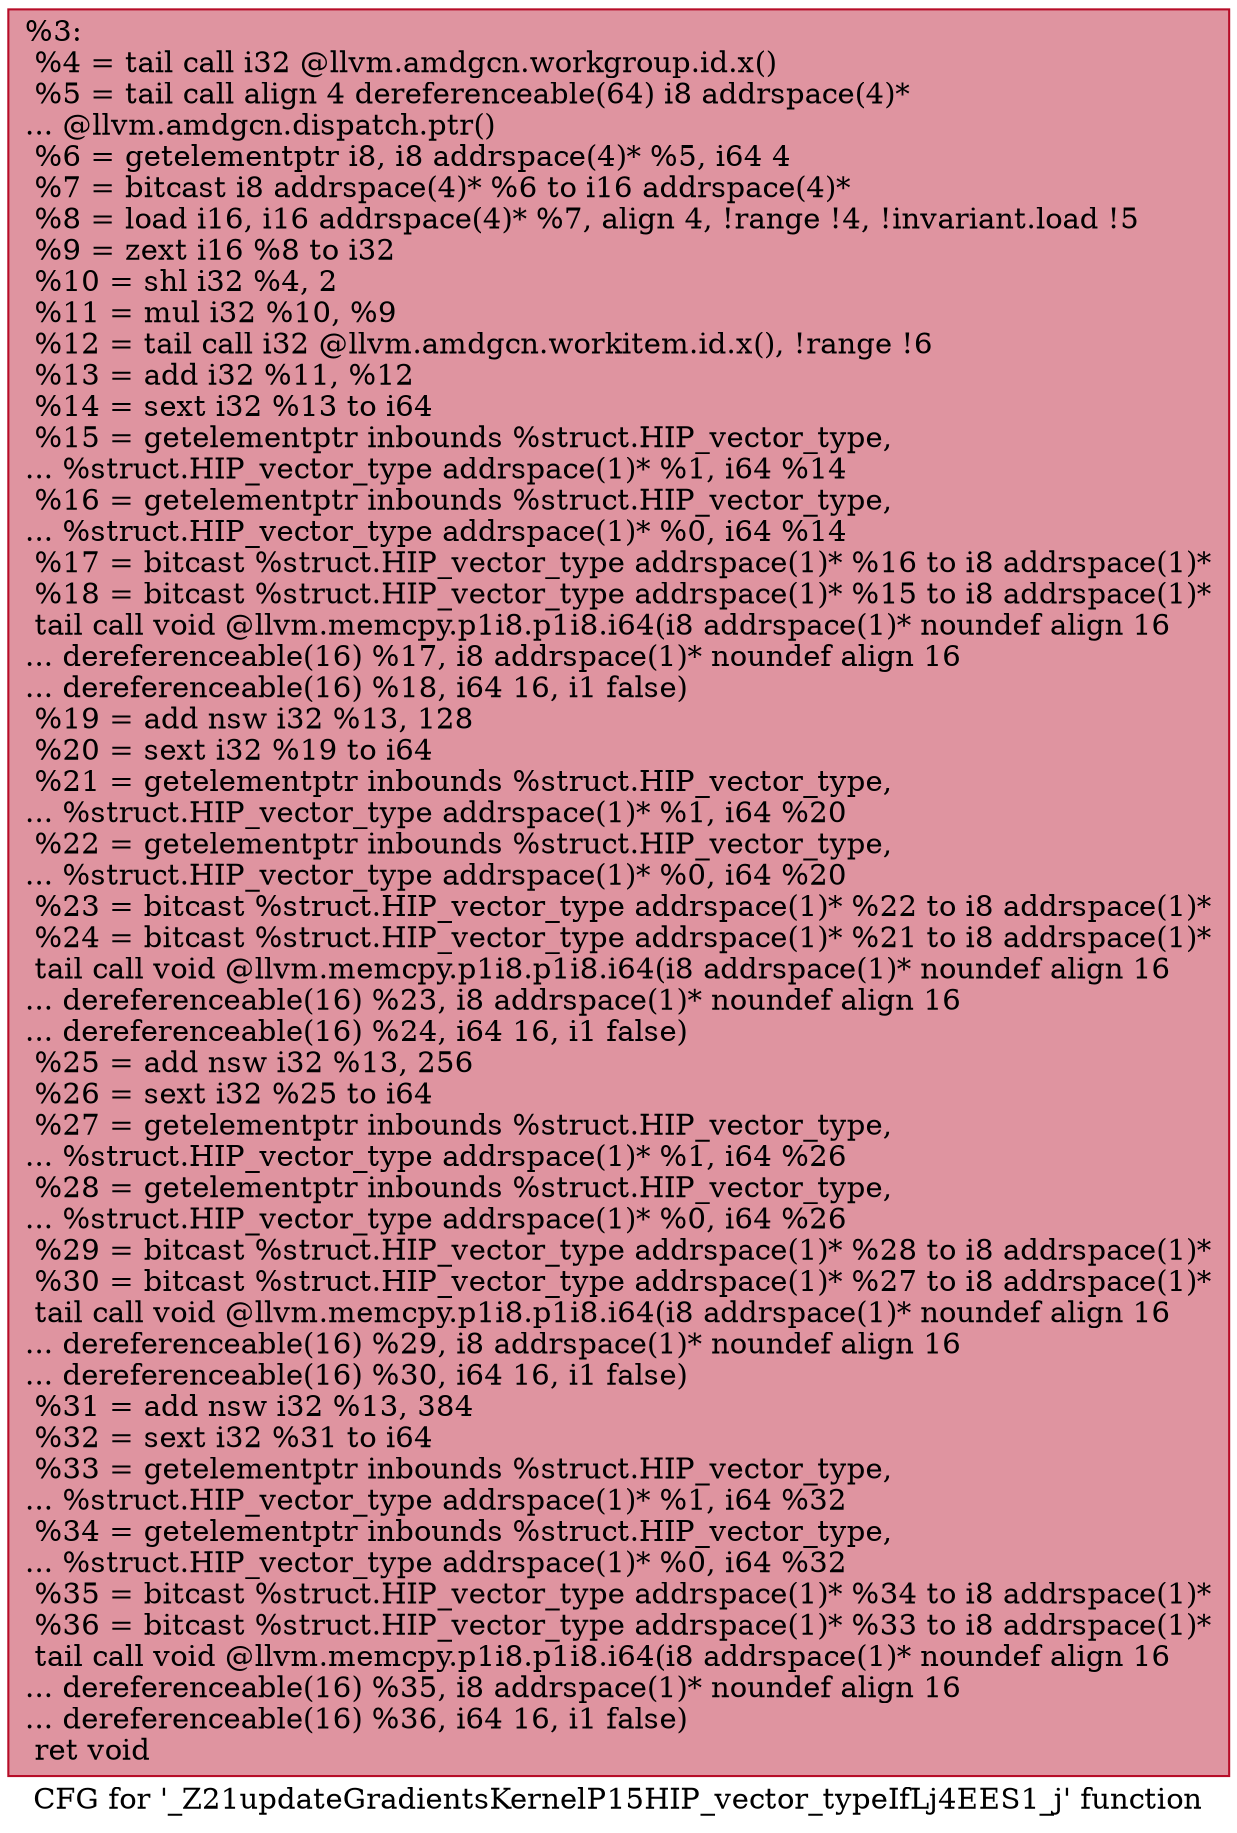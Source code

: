 digraph "CFG for '_Z21updateGradientsKernelP15HIP_vector_typeIfLj4EES1_j' function" {
	label="CFG for '_Z21updateGradientsKernelP15HIP_vector_typeIfLj4EES1_j' function";

	Node0x45121b0 [shape=record,color="#b70d28ff", style=filled, fillcolor="#b70d2870",label="{%3:\l  %4 = tail call i32 @llvm.amdgcn.workgroup.id.x()\l  %5 = tail call align 4 dereferenceable(64) i8 addrspace(4)*\l... @llvm.amdgcn.dispatch.ptr()\l  %6 = getelementptr i8, i8 addrspace(4)* %5, i64 4\l  %7 = bitcast i8 addrspace(4)* %6 to i16 addrspace(4)*\l  %8 = load i16, i16 addrspace(4)* %7, align 4, !range !4, !invariant.load !5\l  %9 = zext i16 %8 to i32\l  %10 = shl i32 %4, 2\l  %11 = mul i32 %10, %9\l  %12 = tail call i32 @llvm.amdgcn.workitem.id.x(), !range !6\l  %13 = add i32 %11, %12\l  %14 = sext i32 %13 to i64\l  %15 = getelementptr inbounds %struct.HIP_vector_type,\l... %struct.HIP_vector_type addrspace(1)* %1, i64 %14\l  %16 = getelementptr inbounds %struct.HIP_vector_type,\l... %struct.HIP_vector_type addrspace(1)* %0, i64 %14\l  %17 = bitcast %struct.HIP_vector_type addrspace(1)* %16 to i8 addrspace(1)*\l  %18 = bitcast %struct.HIP_vector_type addrspace(1)* %15 to i8 addrspace(1)*\l  tail call void @llvm.memcpy.p1i8.p1i8.i64(i8 addrspace(1)* noundef align 16\l... dereferenceable(16) %17, i8 addrspace(1)* noundef align 16\l... dereferenceable(16) %18, i64 16, i1 false)\l  %19 = add nsw i32 %13, 128\l  %20 = sext i32 %19 to i64\l  %21 = getelementptr inbounds %struct.HIP_vector_type,\l... %struct.HIP_vector_type addrspace(1)* %1, i64 %20\l  %22 = getelementptr inbounds %struct.HIP_vector_type,\l... %struct.HIP_vector_type addrspace(1)* %0, i64 %20\l  %23 = bitcast %struct.HIP_vector_type addrspace(1)* %22 to i8 addrspace(1)*\l  %24 = bitcast %struct.HIP_vector_type addrspace(1)* %21 to i8 addrspace(1)*\l  tail call void @llvm.memcpy.p1i8.p1i8.i64(i8 addrspace(1)* noundef align 16\l... dereferenceable(16) %23, i8 addrspace(1)* noundef align 16\l... dereferenceable(16) %24, i64 16, i1 false)\l  %25 = add nsw i32 %13, 256\l  %26 = sext i32 %25 to i64\l  %27 = getelementptr inbounds %struct.HIP_vector_type,\l... %struct.HIP_vector_type addrspace(1)* %1, i64 %26\l  %28 = getelementptr inbounds %struct.HIP_vector_type,\l... %struct.HIP_vector_type addrspace(1)* %0, i64 %26\l  %29 = bitcast %struct.HIP_vector_type addrspace(1)* %28 to i8 addrspace(1)*\l  %30 = bitcast %struct.HIP_vector_type addrspace(1)* %27 to i8 addrspace(1)*\l  tail call void @llvm.memcpy.p1i8.p1i8.i64(i8 addrspace(1)* noundef align 16\l... dereferenceable(16) %29, i8 addrspace(1)* noundef align 16\l... dereferenceable(16) %30, i64 16, i1 false)\l  %31 = add nsw i32 %13, 384\l  %32 = sext i32 %31 to i64\l  %33 = getelementptr inbounds %struct.HIP_vector_type,\l... %struct.HIP_vector_type addrspace(1)* %1, i64 %32\l  %34 = getelementptr inbounds %struct.HIP_vector_type,\l... %struct.HIP_vector_type addrspace(1)* %0, i64 %32\l  %35 = bitcast %struct.HIP_vector_type addrspace(1)* %34 to i8 addrspace(1)*\l  %36 = bitcast %struct.HIP_vector_type addrspace(1)* %33 to i8 addrspace(1)*\l  tail call void @llvm.memcpy.p1i8.p1i8.i64(i8 addrspace(1)* noundef align 16\l... dereferenceable(16) %35, i8 addrspace(1)* noundef align 16\l... dereferenceable(16) %36, i64 16, i1 false)\l  ret void\l}"];
}
